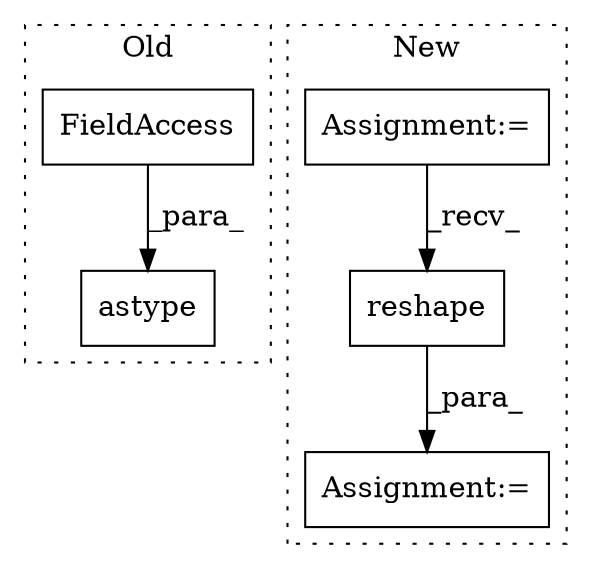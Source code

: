 digraph G {
subgraph cluster0 {
1 [label="astype" a="32" s="5521,5541" l="7,1" shape="box"];
4 [label="FieldAccess" a="22" s="5528" l="13" shape="box"];
label = "Old";
style="dotted";
}
subgraph cluster1 {
2 [label="reshape" a="32" s="6273,6290" l="8,1" shape="box"];
3 [label="Assignment:=" a="7" s="6243" l="1" shape="box"];
5 [label="Assignment:=" a="7" s="5865" l="1" shape="box"];
label = "New";
style="dotted";
}
2 -> 3 [label="_para_"];
4 -> 1 [label="_para_"];
5 -> 2 [label="_recv_"];
}